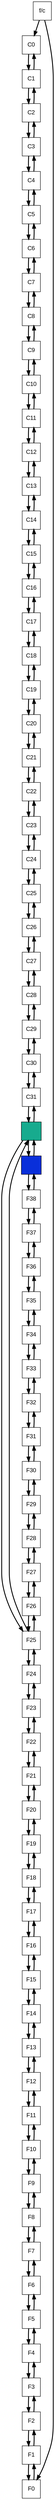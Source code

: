 digraph G{
    node[shape=box,width=0.6 height=0.6 fontname="Arial" fillcolor="white" style=filled /*invisible*/]
	edge[style = "bold" /* style= invisible arrowsize=0 */ ]
    raiz[label = "f/c" fillcolor="#FFFFFF" pos = "-1,1!"  ]; 
	Columna0[ label="C0" fillcolor="#FFFFFF" pos="0,1!" ];
	raiz->Columna0
	Columna0->Columna1
	Columna1->Columna0
	Columna1[ label="C1" fillcolor="#FFFFFF" pos="1,1!" ];
	Columna1->Columna2
	Columna2->Columna1
	Columna2[ label="C2" fillcolor="#FFFFFF" pos="2,1!" ];
	Columna2->Columna3
	Columna3->Columna2
	Columna3[ label="C3" fillcolor="#FFFFFF" pos="3,1!" ];
	Columna3->Columna4
	Columna4->Columna3
	Columna4[ label="C4" fillcolor="#FFFFFF" pos="4,1!" ];
	Columna4->Columna5
	Columna5->Columna4
	Columna5[ label="C5" fillcolor="#FFFFFF" pos="5,1!" ];
	Columna5->Columna6
	Columna6->Columna5
	Columna6[ label="C6" fillcolor="#FFFFFF" pos="6,1!" ];
	Columna6->Columna7
	Columna7->Columna6
	Columna7[ label="C7" fillcolor="#FFFFFF" pos="7,1!" ];
	Columna7->Columna8
	Columna8->Columna7
	Columna8[ label="C8" fillcolor="#FFFFFF" pos="8,1!" ];
	Columna8->Columna9
	Columna9->Columna8
	Columna9[ label="C9" fillcolor="#FFFFFF" pos="9,1!" ];
	Columna9->Columna10
	Columna10->Columna9
	Columna10[ label="C10" fillcolor="#FFFFFF" pos="10,1!" ];
	Columna10->Columna11
	Columna11->Columna10
	Columna11[ label="C11" fillcolor="#FFFFFF" pos="11,1!" ];
	Columna11->Columna12
	Columna12->Columna11
	Columna12[ label="C12" fillcolor="#FFFFFF" pos="12,1!" ];
	Columna12->Columna13
	Columna13->Columna12
	Columna13[ label="C13" fillcolor="#FFFFFF" pos="13,1!" ];
	Columna13->Columna14
	Columna14->Columna13
	Columna14[ label="C14" fillcolor="#FFFFFF" pos="14,1!" ];
	Columna14->Columna15
	Columna15->Columna14
	Columna15[ label="C15" fillcolor="#FFFFFF" pos="15,1!" ];
	Columna15->Columna16
	Columna16->Columna15
	Columna16[ label="C16" fillcolor="#FFFFFF" pos="16,1!" ];
	Columna16->Columna17
	Columna17->Columna16
	Columna17[ label="C17" fillcolor="#FFFFFF" pos="17,1!" ];
	Columna17->Columna18
	Columna18->Columna17
	Columna18[ label="C18" fillcolor="#FFFFFF" pos="18,1!" ];
	Columna18->Columna19
	Columna19->Columna18
	Columna19[ label="C19" fillcolor="#FFFFFF" pos="19,1!" ];
	Columna19->Columna20
	Columna20->Columna19
	Columna20[ label="C20" fillcolor="#FFFFFF" pos="20,1!" ];
	Columna20->Columna21
	Columna21->Columna20
	Columna21[ label="C21" fillcolor="#FFFFFF" pos="21,1!" ];
	Columna21->Columna22
	Columna22->Columna21
	Columna22[ label="C22" fillcolor="#FFFFFF" pos="22,1!" ];
	Columna22->Columna23
	Columna23->Columna22
	Columna23[ label="C23" fillcolor="#FFFFFF" pos="23,1!" ];
	Columna23->Columna24
	Columna24->Columna23
	Columna24[ label="C24" fillcolor="#FFFFFF" pos="24,1!" ];
	Columna24->Columna25
	Columna25->Columna24
	Columna25[ label="C25" fillcolor="#FFFFFF" pos="25,1!" ];
	Columna25->Columna26
	Columna26->Columna25
	Columna26[ label="C26" fillcolor="#FFFFFF" pos="26,1!" ];
	Columna26->Columna27
	Columna27->Columna26
	Columna27[ label="C27" fillcolor="#FFFFFF" pos="27,1!" ];
	Columna27->Columna28
	Columna28->Columna27
	Columna28[ label="C28" fillcolor="#FFFFFF" pos="28,1!" ];
	Columna28->Columna29
	Columna29->Columna28
	Columna29[ label="C29" fillcolor="#FFFFFF" pos="29,1!" ];
	Columna29->Columna30
	Columna30->Columna29
	Columna30[ label="C30" fillcolor="#FFFFFF" pos="30,1!" ];
	Columna30->Columna31
	Columna31->Columna30
	Columna31[ label="C31" fillcolor="#FFFFFF" pos="31,1!" ];
	Fila0[ label="F0" fillcolor="#FFFFFF" pos="-1,-0!"];
	raiz->Fila0
	Fila0->Fila1
	Fila1->Fila0
	Fila1[ label="F1" fillcolor="#FFFFFF" pos="-1,-1!"];
	Fila1->Fila2
	Fila2->Fila1
	Fila2[ label="F2" fillcolor="#FFFFFF" pos="-1,-2!"];
	Fila2->Fila3
	Fila3->Fila2
	Fila3[ label="F3" fillcolor="#FFFFFF" pos="-1,-3!"];
	Fila3->Fila4
	Fila4->Fila3
	Fila4[ label="F4" fillcolor="#FFFFFF" pos="-1,-4!"];
	Fila4->Fila5
	Fila5->Fila4
	Fila5[ label="F5" fillcolor="#FFFFFF" pos="-1,-5!"];
	Fila5->Fila6
	Fila6->Fila5
	Fila6[ label="F6" fillcolor="#FFFFFF" pos="-1,-6!"];
	Fila6->Fila7
	Fila7->Fila6
	Fila7[ label="F7" fillcolor="#FFFFFF" pos="-1,-7!"];
	Fila7->Fila8
	Fila8->Fila7
	Fila8[ label="F8" fillcolor="#FFFFFF" pos="-1,-8!"];
	Fila8->Fila9
	Fila9->Fila8
	Fila9[ label="F9" fillcolor="#FFFFFF" pos="-1,-9!"];
	Fila9->Fila10
	Fila10->Fila9
	Fila10[ label="F10" fillcolor="#FFFFFF" pos="-1,-10!"];
	Fila10->Fila11
	Fila11->Fila10
	Fila11[ label="F11" fillcolor="#FFFFFF" pos="-1,-11!"];
	Fila11->Fila12
	Fila12->Fila11
	Fila12[ label="F12" fillcolor="#FFFFFF" pos="-1,-12!"];
	Fila12->Fila13
	Fila13->Fila12
	Fila13[ label="F13" fillcolor="#FFFFFF" pos="-1,-13!"];
	Fila13->Fila14
	Fila14->Fila13
	Fila14[ label="F14" fillcolor="#FFFFFF" pos="-1,-14!"];
	Fila14->Fila15
	Fila15->Fila14
	Fila15[ label="F15" fillcolor="#FFFFFF" pos="-1,-15!"];
	Fila15->Fila16
	Fila16->Fila15
	Fila16[ label="F16" fillcolor="#FFFFFF" pos="-1,-16!"];
	Fila16->Fila17
	Fila17->Fila16
	Fila17[ label="F17" fillcolor="#FFFFFF" pos="-1,-17!"];
	Fila17->Fila18
	Fila18->Fila17
	Fila18[ label="F18" fillcolor="#FFFFFF" pos="-1,-18!"];
	Fila18->Fila19
	Fila19->Fila18
	Fila19[ label="F19" fillcolor="#FFFFFF" pos="-1,-19!"];
	Fila19->Fila20
	Fila20->Fila19
	Fila20[ label="F20" fillcolor="#FFFFFF" pos="-1,-20!"];
	Fila20->Fila21
	Fila21->Fila20
	Fila21[ label="F21" fillcolor="#FFFFFF" pos="-1,-21!"];
	Fila21->Fila22
	Fila22->Fila21
	Fila22[ label="F22" fillcolor="#FFFFFF" pos="-1,-22!"];
	Fila22->Fila23
	Fila23->Fila22
	Fila23[ label="F23" fillcolor="#FFFFFF" pos="-1,-23!"];
	Fila23->Fila24
	Fila24->Fila23
	Fila24[ label="F24" fillcolor="#FFFFFF" pos="-1,-24!"];
	Fila24->Fila25
	Fila25->Fila24
	Fila25[ label="F25" fillcolor="#FFFFFF" pos="-1,-25!"];
	Fila25->Fila26
	Fila26->Fila25
	Fila26[ label="F26" fillcolor="#FFFFFF" pos="-1,-26!"];
	Fila26->Fila27
	Fila27->Fila26
	Fila27[ label="F27" fillcolor="#FFFFFF" pos="-1,-27!"];
	Fila27->Fila28
	Fila28->Fila27
	Fila28[ label="F28" fillcolor="#FFFFFF" pos="-1,-28!"];
	Fila28->Fila29
	Fila29->Fila28
	Fila29[ label="F29" fillcolor="#FFFFFF" pos="-1,-29!"];
	Fila29->Fila30
	Fila30->Fila29
	Fila30[ label="F30" fillcolor="#FFFFFF" pos="-1,-30!"];
	Fila30->Fila31
	Fila31->Fila30
	Fila31[ label="F31" fillcolor="#FFFFFF" pos="-1,-31!"];
	Fila31->Fila32
	Fila32->Fila31
	Fila32[ label="F32" fillcolor="#FFFFFF" pos="-1,-32!"];
	Fila32->Fila33
	Fila33->Fila32
	Fila33[ label="F33" fillcolor="#FFFFFF" pos="-1,-33!"];
	Fila33->Fila34
	Fila34->Fila33
	Fila34[ label="F34" fillcolor="#FFFFFF" pos="-1,-34!"];
	Fila34->Fila35
	Fila35->Fila34
	Fila35[ label="F35" fillcolor="#FFFFFF" pos="-1,-35!"];
	Fila35->Fila36
	Fila36->Fila35
	Fila36[ label="F36" fillcolor="#FFFFFF" pos="-1,-36!"];
	Fila36->Fila37
	Fila37->Fila36
	Fila37[ label="F37" fillcolor="#FFFFFF" pos="-1,-37!"];
	Fila37->Fila38
	Fila38->Fila37
	Fila38[ label="F38" fillcolor="#FFFFFF" pos="-1,-38!"];


	Nodo31_25[style= filled  label="	" fillcolor="#17AB8E" pos="31,-25!"];
Fila25->Nodo31_25
Nodo31_25->Fila25
	Columna31->Nodo31_25
	Nodo31_25->Columna31
	Nodo31_38[style= filled  label="	" fillcolor="#092FDA" pos="31,-38!"];
Fila38->Nodo31_38
Nodo31_38->Fila38
	Nodo31_25->Nodo31_38
	Nodo31_38->Nodo31_25

}